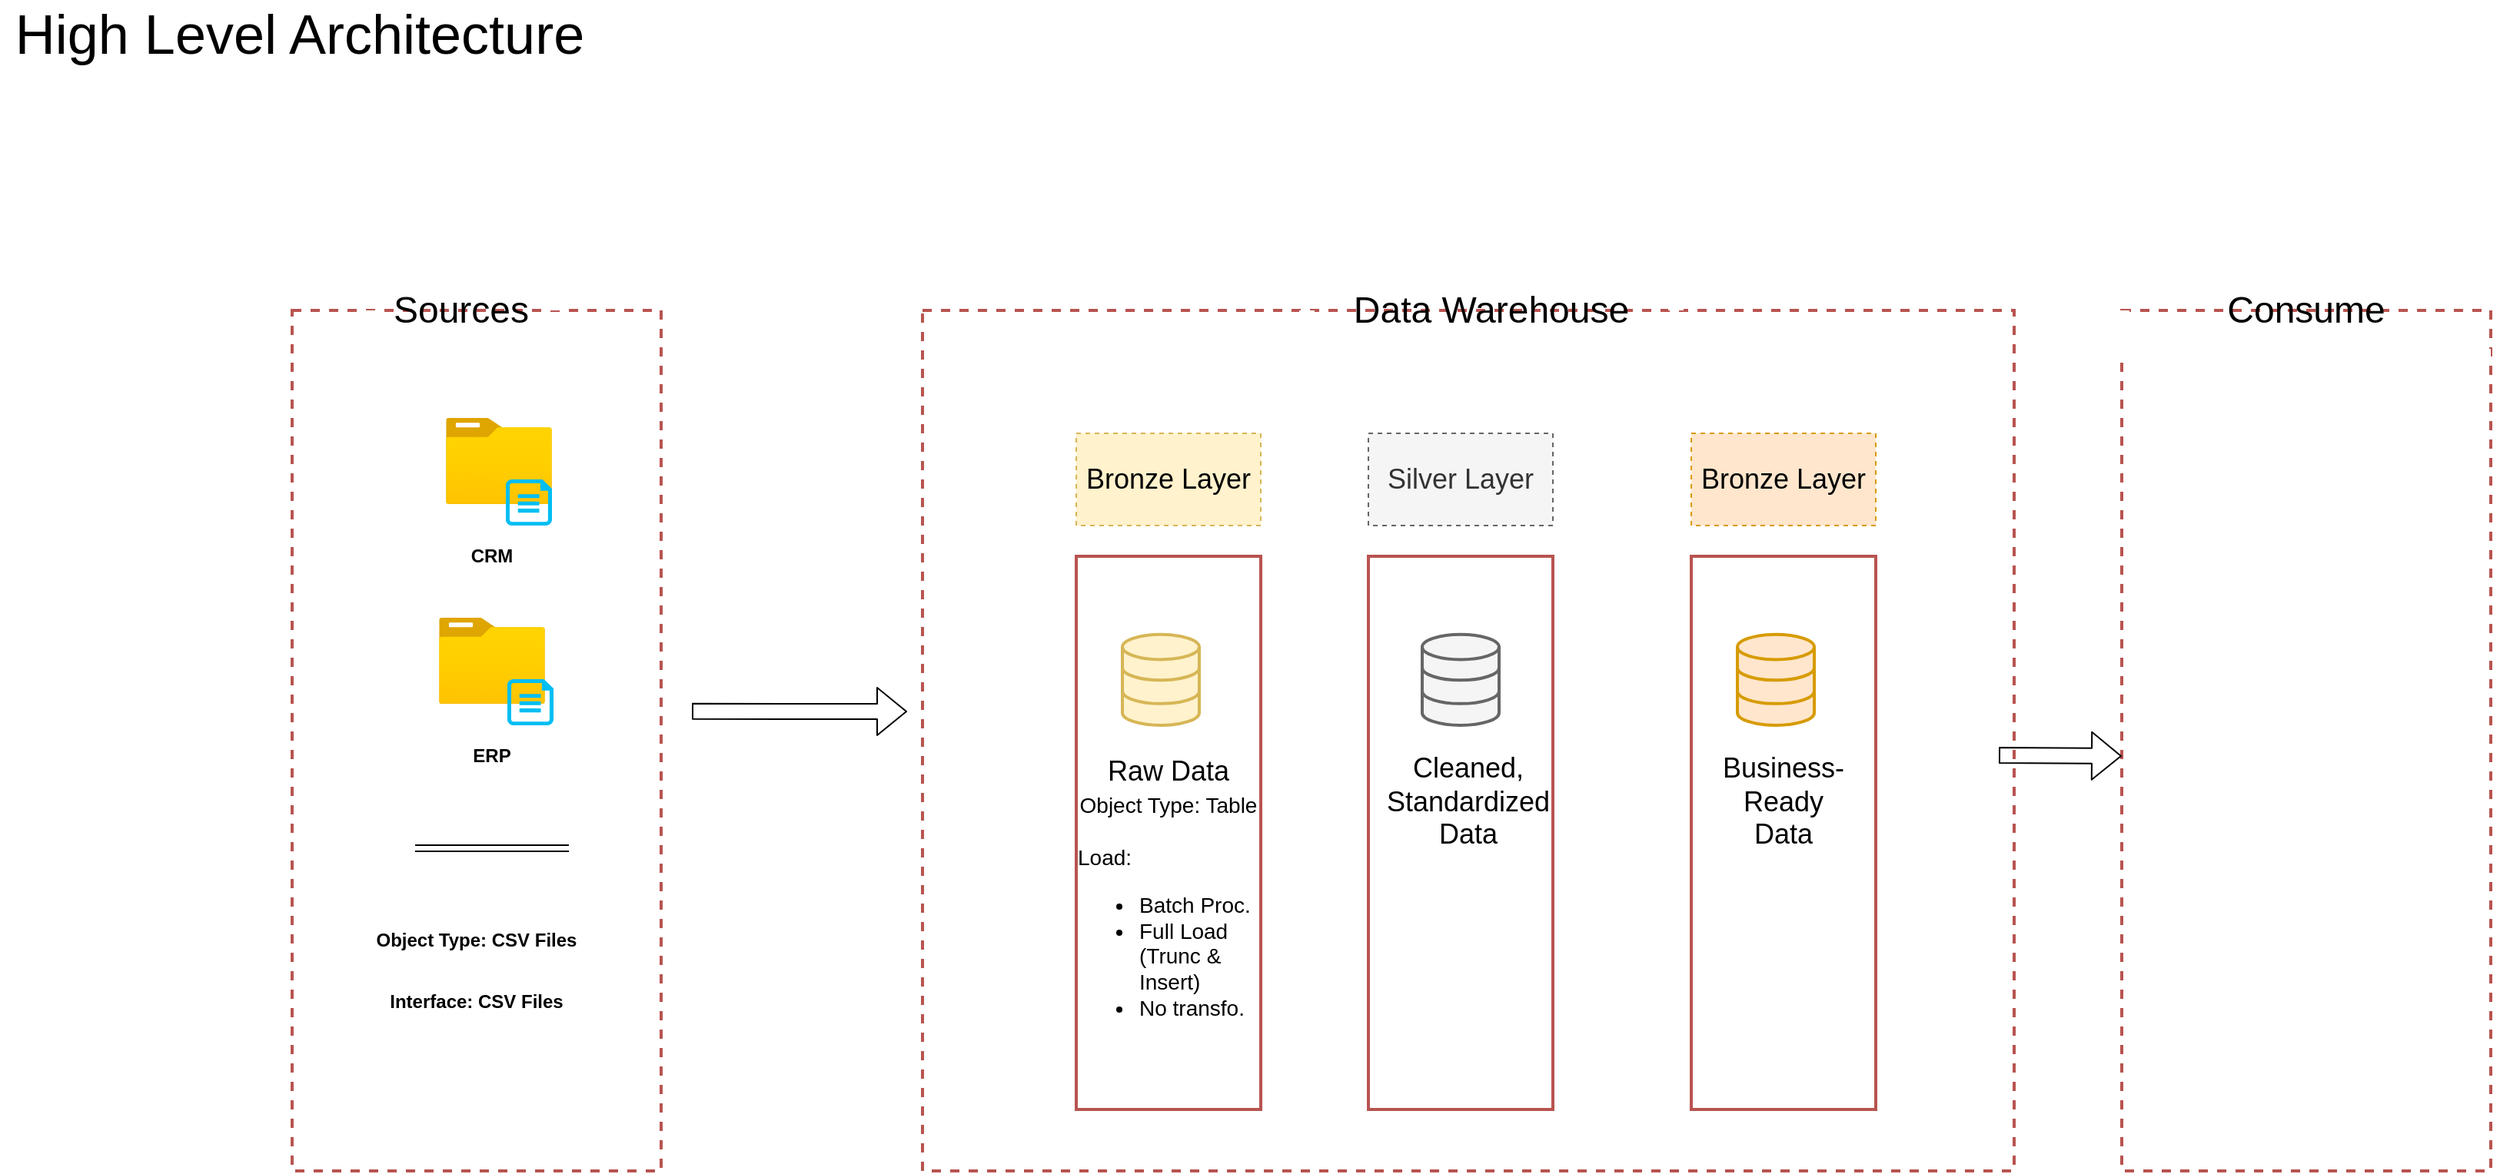 <mxfile version="13.9.9" type="device"><diagram id="J8kfn_VxHWTb8wep1yk7" name="Page-1"><mxGraphModel dx="2272" dy="1922" grid="1" gridSize="10" guides="1" tooltips="1" connect="1" arrows="1" fold="1" page="1" pageScale="1" pageWidth="850" pageHeight="1100" math="0" shadow="0"><root><mxCell id="0"/><mxCell id="1" parent="0"/><mxCell id="Hic9kyjaPYcG62oLl39B-1" value="" style="rounded=0;whiteSpace=wrap;html=1;strokeColor=#b85450;fillColor=none;dashed=1;strokeWidth=2;" vertex="1" parent="1"><mxGeometry x="-10" y="150" width="240" height="560" as="geometry"/></mxCell><mxCell id="Hic9kyjaPYcG62oLl39B-2" value="&lt;font style=&quot;font-size: 36px&quot;&gt;High Level Architecture&lt;/font&gt;" style="text;html=1;strokeColor=none;fillColor=none;align=center;verticalAlign=middle;whiteSpace=wrap;rounded=0;" vertex="1" parent="1"><mxGeometry x="-200" y="-40" width="390" height="20" as="geometry"/></mxCell><mxCell id="Hic9kyjaPYcG62oLl39B-4" value="&lt;font style=&quot;font-size: 24px&quot;&gt;Sources&lt;/font&gt;" style="rounded=0;whiteSpace=wrap;html=1;dashed=1;strokeWidth=10;fillColor=none;glass=0;strokeColor=#FFFFFF;" vertex="1" parent="1"><mxGeometry x="40" y="120" width="120" height="60" as="geometry"/></mxCell><mxCell id="Hic9kyjaPYcG62oLl39B-5" value="" style="rounded=0;whiteSpace=wrap;html=1;strokeColor=#b85450;fillColor=none;dashed=1;strokeWidth=2;" vertex="1" parent="1"><mxGeometry x="400" y="150" width="710" height="560" as="geometry"/></mxCell><mxCell id="Hic9kyjaPYcG62oLl39B-6" value="&lt;font style=&quot;font-size: 24px&quot;&gt;Data Warehouse&lt;/font&gt;" style="rounded=0;whiteSpace=wrap;html=1;dashed=1;strokeWidth=10;fillColor=none;glass=0;strokeColor=#FFFFFF;" vertex="1" parent="1"><mxGeometry x="650" y="120" width="240" height="60" as="geometry"/></mxCell><mxCell id="Hic9kyjaPYcG62oLl39B-7" value="" style="rounded=0;whiteSpace=wrap;html=1;strokeColor=#b85450;fillColor=none;dashed=1;strokeWidth=2;" vertex="1" parent="1"><mxGeometry x="1180" y="150" width="240" height="560" as="geometry"/></mxCell><mxCell id="Hic9kyjaPYcG62oLl39B-8" value="&lt;font style=&quot;font-size: 24px&quot;&gt;Consume&lt;/font&gt;" style="rounded=0;whiteSpace=wrap;html=1;dashed=1;strokeWidth=10;fillColor=none;glass=0;strokeColor=#FFFFFF;" vertex="1" parent="1"><mxGeometry x="1180" y="120" width="240" height="60" as="geometry"/></mxCell><mxCell id="Hic9kyjaPYcG62oLl39B-9" value="&lt;font style=&quot;font-size: 18px&quot;&gt;Bronze Layer&lt;/font&gt;" style="rounded=0;whiteSpace=wrap;html=1;glass=0;dashed=1;strokeColor=#d6b656;strokeWidth=1;fillColor=#fff2cc;" vertex="1" parent="1"><mxGeometry x="500" y="230" width="120" height="60" as="geometry"/></mxCell><mxCell id="Hic9kyjaPYcG62oLl39B-10" value="" style="rounded=0;whiteSpace=wrap;html=1;strokeColor=#b85450;fillColor=none;strokeWidth=2;" vertex="1" parent="1"><mxGeometry x="500" y="310" width="120" height="360" as="geometry"/></mxCell><mxCell id="Hic9kyjaPYcG62oLl39B-14" value="&lt;font style=&quot;font-size: 18px&quot;&gt;Silver Layer&lt;/font&gt;" style="rounded=0;whiteSpace=wrap;html=1;glass=0;dashed=1;strokeColor=#666666;strokeWidth=1;fillColor=#f5f5f5;fontColor=#333333;" vertex="1" parent="1"><mxGeometry x="690" y="230" width="120" height="60" as="geometry"/></mxCell><mxCell id="Hic9kyjaPYcG62oLl39B-15" value="" style="rounded=0;whiteSpace=wrap;html=1;strokeColor=#b85450;fillColor=none;strokeWidth=2;" vertex="1" parent="1"><mxGeometry x="690" y="310" width="120" height="360" as="geometry"/></mxCell><mxCell id="Hic9kyjaPYcG62oLl39B-16" value="&lt;font style=&quot;font-size: 18px&quot;&gt;Bronze Layer&lt;/font&gt;" style="rounded=0;whiteSpace=wrap;html=1;glass=0;dashed=1;strokeColor=#d79b00;strokeWidth=1;fillColor=#ffe6cc;" vertex="1" parent="1"><mxGeometry x="900" y="230" width="120" height="60" as="geometry"/></mxCell><mxCell id="Hic9kyjaPYcG62oLl39B-17" value="" style="rounded=0;whiteSpace=wrap;html=1;strokeColor=#b85450;fillColor=none;strokeWidth=2;" vertex="1" parent="1"><mxGeometry x="900" y="310" width="120" height="360" as="geometry"/></mxCell><mxCell id="Hic9kyjaPYcG62oLl39B-18" value="" style="aspect=fixed;html=1;points=[];align=center;image;fontSize=12;image=img/lib/azure2/general/Folder_Blank.svg;glass=0;strokeColor=#FFFFFF;strokeWidth=1;fillColor=none;" vertex="1" parent="1"><mxGeometry x="90" y="220" width="69" height="56.0" as="geometry"/></mxCell><mxCell id="Hic9kyjaPYcG62oLl39B-19" value="" style="verticalLabelPosition=bottom;html=1;verticalAlign=top;align=center;strokeColor=none;fillColor=#00BEF2;shape=mxgraph.azure.cloud_services_configuration_file;pointerEvents=1;glass=0;" vertex="1" parent="1"><mxGeometry x="129" y="260" width="30" height="30" as="geometry"/></mxCell><mxCell id="Hic9kyjaPYcG62oLl39B-20" value="&lt;b&gt;CRM&lt;/b&gt;" style="text;html=1;strokeColor=none;fillColor=none;align=center;verticalAlign=middle;whiteSpace=wrap;rounded=0;glass=0;" vertex="1" parent="1"><mxGeometry x="100" y="300" width="40" height="20" as="geometry"/></mxCell><mxCell id="Hic9kyjaPYcG62oLl39B-25" value="&lt;b&gt;ERP&lt;/b&gt;" style="text;html=1;strokeColor=none;fillColor=none;align=center;verticalAlign=middle;whiteSpace=wrap;rounded=0;glass=0;" vertex="1" parent="1"><mxGeometry x="100" y="430" width="40" height="20" as="geometry"/></mxCell><mxCell id="Hic9kyjaPYcG62oLl39B-26" value="" style="aspect=fixed;html=1;points=[];align=center;image;fontSize=12;image=img/lib/azure2/general/Folder_Blank.svg;glass=0;strokeColor=#FFFFFF;strokeWidth=1;fillColor=none;" vertex="1" parent="1"><mxGeometry x="85.5" y="350" width="69" height="56.0" as="geometry"/></mxCell><mxCell id="Hic9kyjaPYcG62oLl39B-27" value="" style="verticalLabelPosition=bottom;html=1;verticalAlign=top;align=center;strokeColor=none;fillColor=#00BEF2;shape=mxgraph.azure.cloud_services_configuration_file;pointerEvents=1;glass=0;" vertex="1" parent="1"><mxGeometry x="130" y="390" width="30" height="30" as="geometry"/></mxCell><mxCell id="Hic9kyjaPYcG62oLl39B-29" value="" style="shape=link;html=1;" edge="1" parent="1"><mxGeometry width="100" relative="1" as="geometry"><mxPoint x="70" y="500" as="sourcePoint"/><mxPoint x="170" y="500" as="targetPoint"/></mxGeometry></mxCell><mxCell id="Hic9kyjaPYcG62oLl39B-30" value="&lt;b&gt;Object Type: CSV Files&lt;/b&gt;" style="text;html=1;strokeColor=none;fillColor=none;align=center;verticalAlign=middle;whiteSpace=wrap;rounded=0;glass=0;" vertex="1" parent="1"><mxGeometry x="30" y="550" width="160" height="20" as="geometry"/></mxCell><mxCell id="Hic9kyjaPYcG62oLl39B-31" value="&lt;b&gt;Interface: CSV Files&lt;/b&gt;" style="text;html=1;strokeColor=none;fillColor=none;align=center;verticalAlign=middle;whiteSpace=wrap;rounded=0;glass=0;" vertex="1" parent="1"><mxGeometry x="30" y="590" width="160" height="20" as="geometry"/></mxCell><mxCell id="Hic9kyjaPYcG62oLl39B-33" value="" style="html=1;verticalLabelPosition=bottom;align=center;labelBackgroundColor=#ffffff;verticalAlign=top;strokeWidth=2;strokeColor=#d6b656;shadow=0;dashed=0;shape=mxgraph.ios7.icons.data;glass=0;fillColor=#fff2cc;" vertex="1" parent="1"><mxGeometry x="530" y="360.9" width="50" height="59.1" as="geometry"/></mxCell><mxCell id="Hic9kyjaPYcG62oLl39B-35" value="" style="html=1;verticalLabelPosition=bottom;align=center;labelBackgroundColor=#ffffff;verticalAlign=top;strokeWidth=2;strokeColor=#d79b00;shadow=0;dashed=0;shape=mxgraph.ios7.icons.data;glass=0;fillColor=#ffe6cc;" vertex="1" parent="1"><mxGeometry x="930" y="360.9" width="50" height="59.1" as="geometry"/></mxCell><mxCell id="Hic9kyjaPYcG62oLl39B-36" value="" style="html=1;verticalLabelPosition=bottom;align=center;labelBackgroundColor=#ffffff;verticalAlign=top;strokeWidth=2;strokeColor=#666666;shadow=0;dashed=0;shape=mxgraph.ios7.icons.data;glass=0;fillColor=#f5f5f5;fontColor=#333333;" vertex="1" parent="1"><mxGeometry x="725" y="360.9" width="50" height="59.1" as="geometry"/></mxCell><mxCell id="Hic9kyjaPYcG62oLl39B-37" value="" style="shape=flexArrow;endArrow=classic;html=1;" edge="1" parent="1"><mxGeometry width="50" height="50" relative="1" as="geometry"><mxPoint x="250" y="410.9" as="sourcePoint"/><mxPoint x="390" y="411" as="targetPoint"/></mxGeometry></mxCell><mxCell id="Hic9kyjaPYcG62oLl39B-38" value="" style="shape=flexArrow;endArrow=classic;html=1;" edge="1" parent="1"><mxGeometry width="50" height="50" relative="1" as="geometry"><mxPoint x="1100" y="439.5" as="sourcePoint"/><mxPoint x="1180" y="440" as="targetPoint"/></mxGeometry></mxCell><mxCell id="Hic9kyjaPYcG62oLl39B-39" value="&lt;font style=&quot;font-size: 18px&quot;&gt;Raw Data&lt;/font&gt;" style="text;html=1;strokeColor=none;fillColor=none;align=center;verticalAlign=middle;whiteSpace=wrap;rounded=0;glass=0;" vertex="1" parent="1"><mxGeometry x="515" y="440" width="90" height="20" as="geometry"/></mxCell><mxCell id="Hic9kyjaPYcG62oLl39B-40" value="&lt;font style=&quot;font-size: 18px&quot;&gt;Cleaned, Standardized Data&lt;/font&gt;" style="text;html=1;strokeColor=none;fillColor=none;align=center;verticalAlign=middle;whiteSpace=wrap;rounded=0;glass=0;" vertex="1" parent="1"><mxGeometry x="710" y="460" width="90" height="20" as="geometry"/></mxCell><mxCell id="Hic9kyjaPYcG62oLl39B-41" value="&lt;font style=&quot;font-size: 18px&quot;&gt;Business-Ready Data&lt;/font&gt;" style="text;html=1;strokeColor=none;fillColor=none;align=center;verticalAlign=middle;whiteSpace=wrap;rounded=0;glass=0;" vertex="1" parent="1"><mxGeometry x="915" y="460" width="90" height="20" as="geometry"/></mxCell><mxCell id="Hic9kyjaPYcG62oLl39B-42" value="&lt;font style=&quot;font-size: 14px&quot;&gt;Object Type: Table&lt;br&gt;&lt;br&gt;&lt;div style=&quot;text-align: left&quot;&gt;&lt;span&gt;Load:&lt;/span&gt;&lt;/div&gt;&lt;div&gt;&lt;ul&gt;&lt;li&gt;&lt;font style=&quot;font-size: 14px&quot;&gt;&lt;div style=&quot;text-align: left&quot;&gt;&lt;span&gt;Batch Proc.&lt;/span&gt;&lt;/div&gt;&lt;/font&gt;&lt;/li&gt;&lt;li&gt;&lt;div style=&quot;text-align: left&quot;&gt;&lt;span&gt;Full Load (Trunc &amp;amp; Insert)&lt;/span&gt;&lt;/div&gt;&lt;/li&gt;&lt;li&gt;&lt;div style=&quot;text-align: left&quot;&gt;No transfo.&lt;/div&gt;&lt;/li&gt;&lt;/ul&gt;&lt;/div&gt;&lt;/font&gt;" style="text;html=1;strokeColor=none;fillColor=none;align=center;verticalAlign=middle;whiteSpace=wrap;rounded=0;glass=0;fontSize=14;" vertex="1" parent="1"><mxGeometry x="500" y="500" width="120" height="90" as="geometry"/></mxCell></root></mxGraphModel></diagram></mxfile>